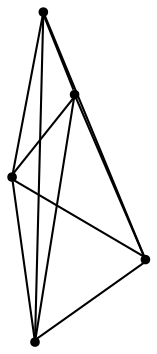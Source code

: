 strict graph {
    splines="line";
    node [margin=0 shape=point style=filled];

    0 [label="n0"]
    1 [label="n1"]
    2 [label="n2"]
    3 [label="n3"]
    4 [label="n4"]

    0 -- 1
    0 -- 2
    0 -- 3
    0 -- 4
    1 -- 2
    1 -- 3
    1 -- 4
    2 -- 3
    2 -- 4
    3 -- 4
}